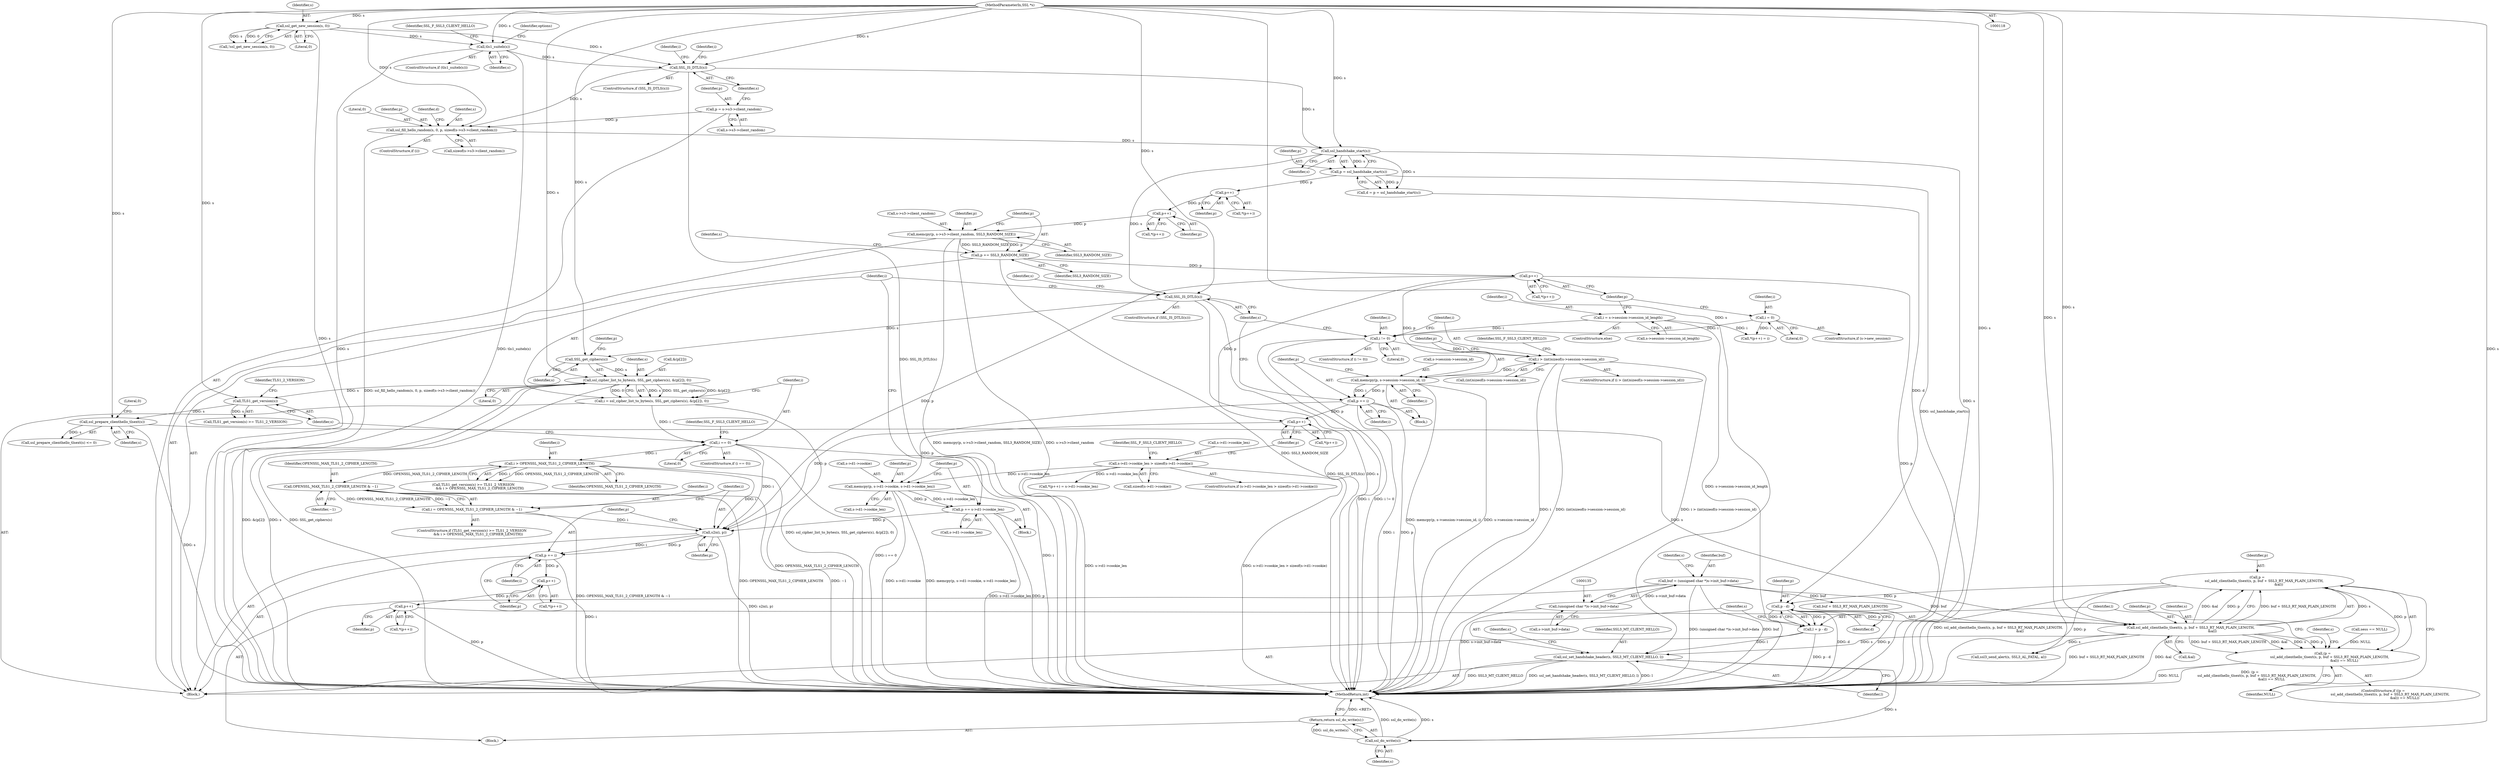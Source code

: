 digraph "1_openssl_e1b568dd2462f7cacf98f3d117936c34e2849a6b@integer" {
"1000506" [label="(Call,p =\n             ssl_add_clienthello_tlsext(s, p, buf + SSL3_RT_MAX_PLAIN_LENGTH,\n                                        &al))"];
"1000508" [label="(Call,ssl_add_clienthello_tlsext(s, p, buf + SSL3_RT_MAX_PLAIN_LENGTH,\n                                        &al))"];
"1000496" [label="(Call,ssl_prepare_clienthello_tlsext(s))"];
"1000467" [label="(Call,TLS1_get_version(s))"];
"1000446" [label="(Call,ssl_cipher_list_to_bytes(s, SSL_get_ciphers(s), &(p[2]), 0))"];
"1000448" [label="(Call,SSL_get_ciphers(s))"];
"1000395" [label="(Call,SSL_IS_DTLS(s))"];
"1000311" [label="(Call,ssl_handshake_start(s))"];
"1000297" [label="(Call,ssl_fill_hello_random(s, 0, p, sizeof(s->s3->client_random)))"];
"1000260" [label="(Call,SSL_IS_DTLS(s))"];
"1000178" [label="(Call,ssl_get_new_session(s, 0))"];
"1000119" [label="(MethodParameterIn,SSL *s)"];
"1000203" [label="(Call,tls1_suiteb(s))"];
"1000252" [label="(Call,p = s->s3->client_random)"];
"1000491" [label="(Call,p++)"];
"1000486" [label="(Call,p++)"];
"1000481" [label="(Call,p += i)"];
"1000478" [label="(Call,s2n(i, p))"];
"1000456" [label="(Call,i == 0)"];
"1000444" [label="(Call,i = ssl_cipher_list_to_bytes(s, SSL_get_ciphers(s), &(p[2]), 0))"];
"1000473" [label="(Call,i = OPENSSL_MAX_TLS1_2_CIPHER_LENGTH & ~1)"];
"1000475" [label="(Call,OPENSSL_MAX_TLS1_2_CIPHER_LENGTH & ~1)"];
"1000470" [label="(Call,i > OPENSSL_MAX_TLS1_2_CIPHER_LENGTH)"];
"1000391" [label="(Call,p += i)"];
"1000383" [label="(Call,memcpy(p, s->session->session_id, i))"];
"1000359" [label="(Call,p++)"];
"1000339" [label="(Call,p += SSL3_RANDOM_SIZE)"];
"1000331" [label="(Call,memcpy(p, s->s3->client_random, SSL3_RANDOM_SIZE))"];
"1000324" [label="(Call,p++)"];
"1000315" [label="(Call,p++)"];
"1000309" [label="(Call,p = ssl_handshake_start(s))"];
"1000368" [label="(Call,i > (int)sizeof(s->session->session_id))"];
"1000363" [label="(Call,i != 0)"];
"1000350" [label="(Call,i = s->session->session_id_length)"];
"1000346" [label="(Call,i = 0)"];
"1000437" [label="(Call,p += s->d1->cookie_len)"];
"1000425" [label="(Call,memcpy(p, s->d1->cookie, s->d1->cookie_len))"];
"1000418" [label="(Call,p++)"];
"1000399" [label="(Call,s->d1->cookie_len > sizeof(s->d1->cookie))"];
"1000132" [label="(Call,buf = (unsigned char *)s->init_buf->data)"];
"1000134" [label="(Call,(unsigned char *)s->init_buf->data)"];
"1000505" [label="(Call,(p =\n             ssl_add_clienthello_tlsext(s, p, buf + SSL3_RT_MAX_PLAIN_LENGTH,\n                                        &al)) == NULL)"];
"1000528" [label="(Call,p - d)"];
"1000526" [label="(Call,l = p - d)"];
"1000531" [label="(Call,ssl_set_handshake_header(s, SSL3_MT_CLIENT_HELLO, l))"];
"1000541" [label="(Call,ssl_do_write(s))"];
"1000540" [label="(Return,return ssl_do_write(s);)"];
"1000530" [label="(Identifier,d)"];
"1000457" [label="(Identifier,i)"];
"1000253" [label="(Identifier,p)"];
"1000487" [label="(Identifier,p)"];
"1000481" [label="(Call,p += i)"];
"1000119" [label="(MethodParameterIn,SSL *s)"];
"1000454" [label="(Literal,0)"];
"1000293" [label="(Identifier,i)"];
"1000202" [label="(ControlStructure,if (tls1_suiteb(s)))"];
"1000339" [label="(Call,p += SSL3_RANDOM_SIZE)"];
"1000466" [label="(Call,TLS1_get_version(s) >= TLS1_2_VERSION)"];
"1000325" [label="(Identifier,p)"];
"1000298" [label="(Identifier,s)"];
"1000392" [label="(Identifier,p)"];
"1000418" [label="(Call,p++)"];
"1000132" [label="(Call,buf = (unsigned char *)s->init_buf->data)"];
"1000402" [label="(Identifier,s)"];
"1000358" [label="(Call,*(p++))"];
"1000333" [label="(Call,s->s3->client_random)"];
"1000527" [label="(Identifier,l)"];
"1000533" [label="(Identifier,SSL3_MT_CLIENT_HELLO)"];
"1000324" [label="(Call,p++)"];
"1000427" [label="(Call,s->d1->cookie)"];
"1000514" [label="(Call,&al)"];
"1000134" [label="(Call,(unsigned char *)s->init_buf->data)"];
"1000448" [label="(Call,SSL_get_ciphers(s))"];
"1000390" [label="(Identifier,i)"];
"1000346" [label="(Call,i = 0)"];
"1000469" [label="(Identifier,TLS1_2_VERSION)"];
"1000315" [label="(Call,p++)"];
"1000497" [label="(Identifier,s)"];
"1000485" [label="(Call,*(p++))"];
"1000458" [label="(Literal,0)"];
"1000332" [label="(Identifier,p)"];
"1000444" [label="(Call,i = ssl_cipher_list_to_bytes(s, SSL_get_ciphers(s), &(p[2]), 0))"];
"1000177" [label="(Call,!ssl_get_new_session(s, 0))"];
"1000483" [label="(Identifier,i)"];
"1000331" [label="(Call,memcpy(p, s->s3->client_random, SSL3_RANDOM_SIZE))"];
"1000342" [label="(ControlStructure,if (s->new_session))"];
"1000397" [label="(Block,)"];
"1000338" [label="(Identifier,SSL3_RANDOM_SIZE)"];
"1000179" [label="(Identifier,s)"];
"1000357" [label="(Call,*(p++) = i)"];
"1000491" [label="(Call,p++)"];
"1000529" [label="(Identifier,p)"];
"1000369" [label="(Identifier,i)"];
"1000297" [label="(Call,ssl_fill_hello_random(s, 0, p, sizeof(s->s3->client_random)))"];
"1000534" [label="(Identifier,l)"];
"1000311" [label="(Call,ssl_handshake_start(s))"];
"1000432" [label="(Call,s->d1->cookie_len)"];
"1000477" [label="(Identifier,~1)"];
"1000368" [label="(Call,i > (int)sizeof(s->session->session_id))"];
"1000212" [label="(Identifier,options)"];
"1000518" [label="(Call,ssl3_send_alert(s, SSL3_AL_FATAL, al))"];
"1000467" [label="(Call,TLS1_get_version(s))"];
"1000120" [label="(Block,)"];
"1000394" [label="(ControlStructure,if (SSL_IS_DTLS(s)))"];
"1000366" [label="(Block,)"];
"1000398" [label="(ControlStructure,if (s->d1->cookie_len > sizeof(s->d1->cookie)))"];
"1000312" [label="(Identifier,s)"];
"1000480" [label="(Identifier,p)"];
"1000450" [label="(Call,&(p[2]))"];
"1000352" [label="(Call,s->session->session_id_length)"];
"1000301" [label="(Call,sizeof(s->s3->client_random))"];
"1000471" [label="(Identifier,i)"];
"1000528" [label="(Call,p - d)"];
"1000486" [label="(Call,p++)"];
"1000370" [label="(Call,(int)sizeof(s->session->session_id))"];
"1000136" [label="(Call,s->init_buf->data)"];
"1000299" [label="(Literal,0)"];
"1000133" [label="(Identifier,buf)"];
"1000507" [label="(Identifier,p)"];
"1000547" [label="(MethodReturn,int)"];
"1000472" [label="(Identifier,OPENSSL_MAX_TLS1_2_CIPHER_LENGTH)"];
"1000416" [label="(Call,*(p++) = s->d1->cookie_len)"];
"1000259" [label="(ControlStructure,if (SSL_IS_DTLS(s)))"];
"1000351" [label="(Identifier,i)"];
"1000465" [label="(Call,TLS1_get_version(s) >= TLS1_2_VERSION\n            && i > OPENSSL_MAX_TLS1_2_CIPHER_LENGTH)"];
"1000476" [label="(Identifier,OPENSSL_MAX_TLS1_2_CIPHER_LENGTH)"];
"1000445" [label="(Identifier,i)"];
"1000439" [label="(Call,s->d1->cookie_len)"];
"1000367" [label="(ControlStructure,if (i > (int)sizeof(s->session->session_id)))"];
"1000464" [label="(ControlStructure,if (TLS1_get_version(s) >= TLS1_2_VERSION\n            && i > OPENSSL_MAX_TLS1_2_CIPHER_LENGTH))"];
"1000385" [label="(Call,s->session->session_id)"];
"1000314" [label="(Call,*(p++))"];
"1000350" [label="(Call,i = s->session->session_id_length)"];
"1000426" [label="(Identifier,p)"];
"1000473" [label="(Call,i = OPENSSL_MAX_TLS1_2_CIPHER_LENGTH & ~1)"];
"1000310" [label="(Identifier,p)"];
"1000254" [label="(Call,s->s3->client_random)"];
"1000526" [label="(Call,l = p - d)"];
"1000468" [label="(Identifier,s)"];
"1000323" [label="(Call,*(p++))"];
"1000519" [label="(Identifier,s)"];
"1000295" [label="(ControlStructure,if (i))"];
"1000300" [label="(Identifier,p)"];
"1000307" [label="(Call,d = p = ssl_handshake_start(s))"];
"1000537" [label="(Identifier,s)"];
"1000419" [label="(Identifier,p)"];
"1000156" [label="(Call,sess == NULL)"];
"1000363" [label="(Call,i != 0)"];
"1000504" [label="(ControlStructure,if ((p =\n             ssl_add_clienthello_tlsext(s, p, buf + SSL3_RT_MAX_PLAIN_LENGTH,\n                                        &al)) == NULL))"];
"1000540" [label="(Return,return ssl_do_write(s);)"];
"1000144" [label="(Identifier,s)"];
"1000380" [label="(Identifier,SSL_F_SSL3_CLIENT_HELLO)"];
"1000446" [label="(Call,ssl_cipher_list_to_bytes(s, SSL_get_ciphers(s), &(p[2]), 0))"];
"1000260" [label="(Call,SSL_IS_DTLS(s))"];
"1000147" [label="(Block,)"];
"1000252" [label="(Call,p = s->s3->client_random)"];
"1000470" [label="(Call,i > OPENSSL_MAX_TLS1_2_CIPHER_LENGTH)"];
"1000308" [label="(Identifier,d)"];
"1000456" [label="(Call,i == 0)"];
"1000384" [label="(Identifier,p)"];
"1000475" [label="(Call,OPENSSL_MAX_TLS1_2_CIPHER_LENGTH & ~1)"];
"1000340" [label="(Identifier,p)"];
"1000474" [label="(Identifier,i)"];
"1000417" [label="(Call,*(p++))"];
"1000506" [label="(Call,p =\n             ssl_add_clienthello_tlsext(s, p, buf + SSL3_RT_MAX_PLAIN_LENGTH,\n                                        &al))"];
"1000344" [label="(Identifier,s)"];
"1000425" [label="(Call,memcpy(p, s->d1->cookie, s->d1->cookie_len))"];
"1000393" [label="(Identifier,i)"];
"1000492" [label="(Identifier,p)"];
"1000204" [label="(Identifier,s)"];
"1000348" [label="(Literal,0)"];
"1000396" [label="(Identifier,s)"];
"1000452" [label="(Identifier,p)"];
"1000360" [label="(Identifier,p)"];
"1000316" [label="(Identifier,p)"];
"1000347" [label="(Identifier,i)"];
"1000505" [label="(Call,(p =\n             ssl_add_clienthello_tlsext(s, p, buf + SSL3_RT_MAX_PLAIN_LENGTH,\n                                        &al)) == NULL)"];
"1000362" [label="(ControlStructure,if (i != 0))"];
"1000341" [label="(Identifier,SSL3_RANDOM_SIZE)"];
"1000498" [label="(Literal,0)"];
"1000359" [label="(Call,p++)"];
"1000478" [label="(Call,s2n(i, p))"];
"1000438" [label="(Identifier,p)"];
"1000482" [label="(Identifier,p)"];
"1000510" [label="(Identifier,p)"];
"1000207" [label="(Identifier,SSL_F_SSL3_CLIENT_HELLO)"];
"1000495" [label="(Call,ssl_prepare_clienthello_tlsext(s) <= 0)"];
"1000516" [label="(Identifier,NULL)"];
"1000265" [label="(Identifier,i)"];
"1000447" [label="(Identifier,s)"];
"1000455" [label="(ControlStructure,if (i == 0))"];
"1000509" [label="(Identifier,s)"];
"1000531" [label="(Call,ssl_set_handshake_header(s, SSL3_MT_CLIENT_HELLO, l))"];
"1000349" [label="(ControlStructure,else)"];
"1000532" [label="(Identifier,s)"];
"1000479" [label="(Identifier,i)"];
"1000400" [label="(Call,s->d1->cookie_len)"];
"1000203" [label="(Call,tls1_suiteb(s))"];
"1000437" [label="(Call,p += s->d1->cookie_len)"];
"1000511" [label="(Call,buf + SSL3_RT_MAX_PLAIN_LENGTH)"];
"1000395" [label="(Call,SSL_IS_DTLS(s))"];
"1000364" [label="(Identifier,i)"];
"1000180" [label="(Literal,0)"];
"1000461" [label="(Identifier,SSL_F_SSL3_CLIENT_HELLO)"];
"1000399" [label="(Call,s->d1->cookie_len > sizeof(s->d1->cookie))"];
"1000541" [label="(Call,ssl_do_write(s))"];
"1000413" [label="(Identifier,SSL_F_SSL3_CLIENT_HELLO)"];
"1000496" [label="(Call,ssl_prepare_clienthello_tlsext(s))"];
"1000542" [label="(Identifier,s)"];
"1000391" [label="(Call,p += i)"];
"1000383" [label="(Call,memcpy(p, s->session->session_id, i))"];
"1000490" [label="(Call,*(p++))"];
"1000365" [label="(Literal,0)"];
"1000178" [label="(Call,ssl_get_new_session(s, 0))"];
"1000405" [label="(Call,sizeof(s->d1->cookie))"];
"1000449" [label="(Identifier,s)"];
"1000261" [label="(Identifier,s)"];
"1000508" [label="(Call,ssl_add_clienthello_tlsext(s, p, buf + SSL3_RT_MAX_PLAIN_LENGTH,\n                                        &al))"];
"1000309" [label="(Call,p = ssl_handshake_start(s))"];
"1000506" -> "1000505"  [label="AST: "];
"1000506" -> "1000508"  [label="CFG: "];
"1000507" -> "1000506"  [label="AST: "];
"1000508" -> "1000506"  [label="AST: "];
"1000516" -> "1000506"  [label="CFG: "];
"1000506" -> "1000547"  [label="DDG: p"];
"1000506" -> "1000547"  [label="DDG: ssl_add_clienthello_tlsext(s, p, buf + SSL3_RT_MAX_PLAIN_LENGTH,\n                                        &al)"];
"1000506" -> "1000505"  [label="DDG: p"];
"1000508" -> "1000506"  [label="DDG: s"];
"1000508" -> "1000506"  [label="DDG: p"];
"1000508" -> "1000506"  [label="DDG: buf + SSL3_RT_MAX_PLAIN_LENGTH"];
"1000508" -> "1000506"  [label="DDG: &al"];
"1000506" -> "1000528"  [label="DDG: p"];
"1000508" -> "1000514"  [label="CFG: "];
"1000509" -> "1000508"  [label="AST: "];
"1000510" -> "1000508"  [label="AST: "];
"1000511" -> "1000508"  [label="AST: "];
"1000514" -> "1000508"  [label="AST: "];
"1000508" -> "1000547"  [label="DDG: &al"];
"1000508" -> "1000547"  [label="DDG: buf + SSL3_RT_MAX_PLAIN_LENGTH"];
"1000508" -> "1000505"  [label="DDG: s"];
"1000508" -> "1000505"  [label="DDG: p"];
"1000508" -> "1000505"  [label="DDG: buf + SSL3_RT_MAX_PLAIN_LENGTH"];
"1000508" -> "1000505"  [label="DDG: &al"];
"1000496" -> "1000508"  [label="DDG: s"];
"1000119" -> "1000508"  [label="DDG: s"];
"1000491" -> "1000508"  [label="DDG: p"];
"1000132" -> "1000508"  [label="DDG: buf"];
"1000508" -> "1000518"  [label="DDG: s"];
"1000508" -> "1000531"  [label="DDG: s"];
"1000496" -> "1000495"  [label="AST: "];
"1000496" -> "1000497"  [label="CFG: "];
"1000497" -> "1000496"  [label="AST: "];
"1000498" -> "1000496"  [label="CFG: "];
"1000496" -> "1000547"  [label="DDG: s"];
"1000496" -> "1000495"  [label="DDG: s"];
"1000467" -> "1000496"  [label="DDG: s"];
"1000119" -> "1000496"  [label="DDG: s"];
"1000467" -> "1000466"  [label="AST: "];
"1000467" -> "1000468"  [label="CFG: "];
"1000468" -> "1000467"  [label="AST: "];
"1000469" -> "1000467"  [label="CFG: "];
"1000467" -> "1000466"  [label="DDG: s"];
"1000446" -> "1000467"  [label="DDG: s"];
"1000119" -> "1000467"  [label="DDG: s"];
"1000446" -> "1000444"  [label="AST: "];
"1000446" -> "1000454"  [label="CFG: "];
"1000447" -> "1000446"  [label="AST: "];
"1000448" -> "1000446"  [label="AST: "];
"1000450" -> "1000446"  [label="AST: "];
"1000454" -> "1000446"  [label="AST: "];
"1000444" -> "1000446"  [label="CFG: "];
"1000446" -> "1000547"  [label="DDG: &(p[2])"];
"1000446" -> "1000547"  [label="DDG: s"];
"1000446" -> "1000547"  [label="DDG: SSL_get_ciphers(s)"];
"1000446" -> "1000444"  [label="DDG: s"];
"1000446" -> "1000444"  [label="DDG: SSL_get_ciphers(s)"];
"1000446" -> "1000444"  [label="DDG: &(p[2])"];
"1000446" -> "1000444"  [label="DDG: 0"];
"1000448" -> "1000446"  [label="DDG: s"];
"1000119" -> "1000446"  [label="DDG: s"];
"1000448" -> "1000449"  [label="CFG: "];
"1000449" -> "1000448"  [label="AST: "];
"1000452" -> "1000448"  [label="CFG: "];
"1000395" -> "1000448"  [label="DDG: s"];
"1000119" -> "1000448"  [label="DDG: s"];
"1000395" -> "1000394"  [label="AST: "];
"1000395" -> "1000396"  [label="CFG: "];
"1000396" -> "1000395"  [label="AST: "];
"1000402" -> "1000395"  [label="CFG: "];
"1000445" -> "1000395"  [label="CFG: "];
"1000395" -> "1000547"  [label="DDG: s"];
"1000395" -> "1000547"  [label="DDG: SSL_IS_DTLS(s)"];
"1000311" -> "1000395"  [label="DDG: s"];
"1000119" -> "1000395"  [label="DDG: s"];
"1000311" -> "1000309"  [label="AST: "];
"1000311" -> "1000312"  [label="CFG: "];
"1000312" -> "1000311"  [label="AST: "];
"1000309" -> "1000311"  [label="CFG: "];
"1000311" -> "1000547"  [label="DDG: s"];
"1000311" -> "1000307"  [label="DDG: s"];
"1000311" -> "1000309"  [label="DDG: s"];
"1000297" -> "1000311"  [label="DDG: s"];
"1000260" -> "1000311"  [label="DDG: s"];
"1000119" -> "1000311"  [label="DDG: s"];
"1000297" -> "1000295"  [label="AST: "];
"1000297" -> "1000301"  [label="CFG: "];
"1000298" -> "1000297"  [label="AST: "];
"1000299" -> "1000297"  [label="AST: "];
"1000300" -> "1000297"  [label="AST: "];
"1000301" -> "1000297"  [label="AST: "];
"1000308" -> "1000297"  [label="CFG: "];
"1000297" -> "1000547"  [label="DDG: ssl_fill_hello_random(s, 0, p, sizeof(s->s3->client_random))"];
"1000260" -> "1000297"  [label="DDG: s"];
"1000119" -> "1000297"  [label="DDG: s"];
"1000252" -> "1000297"  [label="DDG: p"];
"1000260" -> "1000259"  [label="AST: "];
"1000260" -> "1000261"  [label="CFG: "];
"1000261" -> "1000260"  [label="AST: "];
"1000265" -> "1000260"  [label="CFG: "];
"1000293" -> "1000260"  [label="CFG: "];
"1000260" -> "1000547"  [label="DDG: SSL_IS_DTLS(s)"];
"1000178" -> "1000260"  [label="DDG: s"];
"1000203" -> "1000260"  [label="DDG: s"];
"1000119" -> "1000260"  [label="DDG: s"];
"1000178" -> "1000177"  [label="AST: "];
"1000178" -> "1000180"  [label="CFG: "];
"1000179" -> "1000178"  [label="AST: "];
"1000180" -> "1000178"  [label="AST: "];
"1000177" -> "1000178"  [label="CFG: "];
"1000178" -> "1000547"  [label="DDG: s"];
"1000178" -> "1000177"  [label="DDG: s"];
"1000178" -> "1000177"  [label="DDG: 0"];
"1000119" -> "1000178"  [label="DDG: s"];
"1000178" -> "1000203"  [label="DDG: s"];
"1000119" -> "1000118"  [label="AST: "];
"1000119" -> "1000547"  [label="DDG: s"];
"1000119" -> "1000203"  [label="DDG: s"];
"1000119" -> "1000518"  [label="DDG: s"];
"1000119" -> "1000531"  [label="DDG: s"];
"1000119" -> "1000541"  [label="DDG: s"];
"1000203" -> "1000202"  [label="AST: "];
"1000203" -> "1000204"  [label="CFG: "];
"1000204" -> "1000203"  [label="AST: "];
"1000207" -> "1000203"  [label="CFG: "];
"1000212" -> "1000203"  [label="CFG: "];
"1000203" -> "1000547"  [label="DDG: tls1_suiteb(s)"];
"1000203" -> "1000547"  [label="DDG: s"];
"1000252" -> "1000147"  [label="AST: "];
"1000252" -> "1000254"  [label="CFG: "];
"1000253" -> "1000252"  [label="AST: "];
"1000254" -> "1000252"  [label="AST: "];
"1000261" -> "1000252"  [label="CFG: "];
"1000491" -> "1000490"  [label="AST: "];
"1000491" -> "1000492"  [label="CFG: "];
"1000492" -> "1000491"  [label="AST: "];
"1000490" -> "1000491"  [label="CFG: "];
"1000491" -> "1000547"  [label="DDG: p"];
"1000486" -> "1000491"  [label="DDG: p"];
"1000486" -> "1000485"  [label="AST: "];
"1000486" -> "1000487"  [label="CFG: "];
"1000487" -> "1000486"  [label="AST: "];
"1000485" -> "1000486"  [label="CFG: "];
"1000481" -> "1000486"  [label="DDG: p"];
"1000481" -> "1000147"  [label="AST: "];
"1000481" -> "1000483"  [label="CFG: "];
"1000482" -> "1000481"  [label="AST: "];
"1000483" -> "1000481"  [label="AST: "];
"1000487" -> "1000481"  [label="CFG: "];
"1000481" -> "1000547"  [label="DDG: i"];
"1000478" -> "1000481"  [label="DDG: i"];
"1000478" -> "1000481"  [label="DDG: p"];
"1000478" -> "1000147"  [label="AST: "];
"1000478" -> "1000480"  [label="CFG: "];
"1000479" -> "1000478"  [label="AST: "];
"1000480" -> "1000478"  [label="AST: "];
"1000482" -> "1000478"  [label="CFG: "];
"1000478" -> "1000547"  [label="DDG: s2n(i, p)"];
"1000456" -> "1000478"  [label="DDG: i"];
"1000473" -> "1000478"  [label="DDG: i"];
"1000470" -> "1000478"  [label="DDG: i"];
"1000391" -> "1000478"  [label="DDG: p"];
"1000437" -> "1000478"  [label="DDG: p"];
"1000359" -> "1000478"  [label="DDG: p"];
"1000456" -> "1000455"  [label="AST: "];
"1000456" -> "1000458"  [label="CFG: "];
"1000457" -> "1000456"  [label="AST: "];
"1000458" -> "1000456"  [label="AST: "];
"1000461" -> "1000456"  [label="CFG: "];
"1000468" -> "1000456"  [label="CFG: "];
"1000456" -> "1000547"  [label="DDG: i"];
"1000456" -> "1000547"  [label="DDG: i == 0"];
"1000444" -> "1000456"  [label="DDG: i"];
"1000456" -> "1000470"  [label="DDG: i"];
"1000444" -> "1000147"  [label="AST: "];
"1000445" -> "1000444"  [label="AST: "];
"1000457" -> "1000444"  [label="CFG: "];
"1000444" -> "1000547"  [label="DDG: ssl_cipher_list_to_bytes(s, SSL_get_ciphers(s), &(p[2]), 0)"];
"1000473" -> "1000464"  [label="AST: "];
"1000473" -> "1000475"  [label="CFG: "];
"1000474" -> "1000473"  [label="AST: "];
"1000475" -> "1000473"  [label="AST: "];
"1000479" -> "1000473"  [label="CFG: "];
"1000473" -> "1000547"  [label="DDG: OPENSSL_MAX_TLS1_2_CIPHER_LENGTH & ~1"];
"1000475" -> "1000473"  [label="DDG: OPENSSL_MAX_TLS1_2_CIPHER_LENGTH"];
"1000475" -> "1000473"  [label="DDG: ~1"];
"1000475" -> "1000477"  [label="CFG: "];
"1000476" -> "1000475"  [label="AST: "];
"1000477" -> "1000475"  [label="AST: "];
"1000475" -> "1000547"  [label="DDG: OPENSSL_MAX_TLS1_2_CIPHER_LENGTH"];
"1000475" -> "1000547"  [label="DDG: ~1"];
"1000470" -> "1000475"  [label="DDG: OPENSSL_MAX_TLS1_2_CIPHER_LENGTH"];
"1000470" -> "1000465"  [label="AST: "];
"1000470" -> "1000472"  [label="CFG: "];
"1000471" -> "1000470"  [label="AST: "];
"1000472" -> "1000470"  [label="AST: "];
"1000465" -> "1000470"  [label="CFG: "];
"1000470" -> "1000547"  [label="DDG: OPENSSL_MAX_TLS1_2_CIPHER_LENGTH"];
"1000470" -> "1000465"  [label="DDG: i"];
"1000470" -> "1000465"  [label="DDG: OPENSSL_MAX_TLS1_2_CIPHER_LENGTH"];
"1000391" -> "1000366"  [label="AST: "];
"1000391" -> "1000393"  [label="CFG: "];
"1000392" -> "1000391"  [label="AST: "];
"1000393" -> "1000391"  [label="AST: "];
"1000396" -> "1000391"  [label="CFG: "];
"1000391" -> "1000547"  [label="DDG: p"];
"1000391" -> "1000547"  [label="DDG: i"];
"1000383" -> "1000391"  [label="DDG: i"];
"1000383" -> "1000391"  [label="DDG: p"];
"1000391" -> "1000418"  [label="DDG: p"];
"1000383" -> "1000366"  [label="AST: "];
"1000383" -> "1000390"  [label="CFG: "];
"1000384" -> "1000383"  [label="AST: "];
"1000385" -> "1000383"  [label="AST: "];
"1000390" -> "1000383"  [label="AST: "];
"1000392" -> "1000383"  [label="CFG: "];
"1000383" -> "1000547"  [label="DDG: memcpy(p, s->session->session_id, i)"];
"1000383" -> "1000547"  [label="DDG: s->session->session_id"];
"1000359" -> "1000383"  [label="DDG: p"];
"1000368" -> "1000383"  [label="DDG: i"];
"1000359" -> "1000358"  [label="AST: "];
"1000359" -> "1000360"  [label="CFG: "];
"1000360" -> "1000359"  [label="AST: "];
"1000358" -> "1000359"  [label="CFG: "];
"1000359" -> "1000547"  [label="DDG: p"];
"1000339" -> "1000359"  [label="DDG: p"];
"1000359" -> "1000418"  [label="DDG: p"];
"1000339" -> "1000147"  [label="AST: "];
"1000339" -> "1000341"  [label="CFG: "];
"1000340" -> "1000339"  [label="AST: "];
"1000341" -> "1000339"  [label="AST: "];
"1000344" -> "1000339"  [label="CFG: "];
"1000339" -> "1000547"  [label="DDG: SSL3_RANDOM_SIZE"];
"1000331" -> "1000339"  [label="DDG: SSL3_RANDOM_SIZE"];
"1000331" -> "1000339"  [label="DDG: p"];
"1000331" -> "1000147"  [label="AST: "];
"1000331" -> "1000338"  [label="CFG: "];
"1000332" -> "1000331"  [label="AST: "];
"1000333" -> "1000331"  [label="AST: "];
"1000338" -> "1000331"  [label="AST: "];
"1000340" -> "1000331"  [label="CFG: "];
"1000331" -> "1000547"  [label="DDG: memcpy(p, s->s3->client_random, SSL3_RANDOM_SIZE)"];
"1000331" -> "1000547"  [label="DDG: s->s3->client_random"];
"1000324" -> "1000331"  [label="DDG: p"];
"1000324" -> "1000323"  [label="AST: "];
"1000324" -> "1000325"  [label="CFG: "];
"1000325" -> "1000324"  [label="AST: "];
"1000323" -> "1000324"  [label="CFG: "];
"1000315" -> "1000324"  [label="DDG: p"];
"1000315" -> "1000314"  [label="AST: "];
"1000315" -> "1000316"  [label="CFG: "];
"1000316" -> "1000315"  [label="AST: "];
"1000314" -> "1000315"  [label="CFG: "];
"1000309" -> "1000315"  [label="DDG: p"];
"1000309" -> "1000307"  [label="AST: "];
"1000310" -> "1000309"  [label="AST: "];
"1000307" -> "1000309"  [label="CFG: "];
"1000309" -> "1000547"  [label="DDG: ssl_handshake_start(s)"];
"1000309" -> "1000307"  [label="DDG: p"];
"1000368" -> "1000367"  [label="AST: "];
"1000368" -> "1000370"  [label="CFG: "];
"1000369" -> "1000368"  [label="AST: "];
"1000370" -> "1000368"  [label="AST: "];
"1000380" -> "1000368"  [label="CFG: "];
"1000384" -> "1000368"  [label="CFG: "];
"1000368" -> "1000547"  [label="DDG: i"];
"1000368" -> "1000547"  [label="DDG: (int)sizeof(s->session->session_id)"];
"1000368" -> "1000547"  [label="DDG: i > (int)sizeof(s->session->session_id)"];
"1000363" -> "1000368"  [label="DDG: i"];
"1000363" -> "1000362"  [label="AST: "];
"1000363" -> "1000365"  [label="CFG: "];
"1000364" -> "1000363"  [label="AST: "];
"1000365" -> "1000363"  [label="AST: "];
"1000369" -> "1000363"  [label="CFG: "];
"1000396" -> "1000363"  [label="CFG: "];
"1000363" -> "1000547"  [label="DDG: i"];
"1000363" -> "1000547"  [label="DDG: i != 0"];
"1000350" -> "1000363"  [label="DDG: i"];
"1000346" -> "1000363"  [label="DDG: i"];
"1000350" -> "1000349"  [label="AST: "];
"1000350" -> "1000352"  [label="CFG: "];
"1000351" -> "1000350"  [label="AST: "];
"1000352" -> "1000350"  [label="AST: "];
"1000360" -> "1000350"  [label="CFG: "];
"1000350" -> "1000547"  [label="DDG: s->session->session_id_length"];
"1000350" -> "1000357"  [label="DDG: i"];
"1000346" -> "1000342"  [label="AST: "];
"1000346" -> "1000348"  [label="CFG: "];
"1000347" -> "1000346"  [label="AST: "];
"1000348" -> "1000346"  [label="AST: "];
"1000360" -> "1000346"  [label="CFG: "];
"1000346" -> "1000357"  [label="DDG: i"];
"1000437" -> "1000397"  [label="AST: "];
"1000437" -> "1000439"  [label="CFG: "];
"1000438" -> "1000437"  [label="AST: "];
"1000439" -> "1000437"  [label="AST: "];
"1000445" -> "1000437"  [label="CFG: "];
"1000437" -> "1000547"  [label="DDG: p"];
"1000437" -> "1000547"  [label="DDG: s->d1->cookie_len"];
"1000425" -> "1000437"  [label="DDG: s->d1->cookie_len"];
"1000425" -> "1000437"  [label="DDG: p"];
"1000425" -> "1000397"  [label="AST: "];
"1000425" -> "1000432"  [label="CFG: "];
"1000426" -> "1000425"  [label="AST: "];
"1000427" -> "1000425"  [label="AST: "];
"1000432" -> "1000425"  [label="AST: "];
"1000438" -> "1000425"  [label="CFG: "];
"1000425" -> "1000547"  [label="DDG: s->d1->cookie"];
"1000425" -> "1000547"  [label="DDG: memcpy(p, s->d1->cookie, s->d1->cookie_len)"];
"1000418" -> "1000425"  [label="DDG: p"];
"1000399" -> "1000425"  [label="DDG: s->d1->cookie_len"];
"1000418" -> "1000417"  [label="AST: "];
"1000418" -> "1000419"  [label="CFG: "];
"1000419" -> "1000418"  [label="AST: "];
"1000417" -> "1000418"  [label="CFG: "];
"1000399" -> "1000398"  [label="AST: "];
"1000399" -> "1000405"  [label="CFG: "];
"1000400" -> "1000399"  [label="AST: "];
"1000405" -> "1000399"  [label="AST: "];
"1000413" -> "1000399"  [label="CFG: "];
"1000419" -> "1000399"  [label="CFG: "];
"1000399" -> "1000547"  [label="DDG: s->d1->cookie_len"];
"1000399" -> "1000547"  [label="DDG: s->d1->cookie_len > sizeof(s->d1->cookie)"];
"1000399" -> "1000416"  [label="DDG: s->d1->cookie_len"];
"1000132" -> "1000120"  [label="AST: "];
"1000132" -> "1000134"  [label="CFG: "];
"1000133" -> "1000132"  [label="AST: "];
"1000134" -> "1000132"  [label="AST: "];
"1000144" -> "1000132"  [label="CFG: "];
"1000132" -> "1000547"  [label="DDG: (unsigned char *)s->init_buf->data"];
"1000132" -> "1000547"  [label="DDG: buf"];
"1000134" -> "1000132"  [label="DDG: s->init_buf->data"];
"1000132" -> "1000511"  [label="DDG: buf"];
"1000134" -> "1000136"  [label="CFG: "];
"1000135" -> "1000134"  [label="AST: "];
"1000136" -> "1000134"  [label="AST: "];
"1000134" -> "1000547"  [label="DDG: s->init_buf->data"];
"1000505" -> "1000504"  [label="AST: "];
"1000505" -> "1000516"  [label="CFG: "];
"1000516" -> "1000505"  [label="AST: "];
"1000519" -> "1000505"  [label="CFG: "];
"1000527" -> "1000505"  [label="CFG: "];
"1000505" -> "1000547"  [label="DDG: NULL"];
"1000505" -> "1000547"  [label="DDG: (p =\n             ssl_add_clienthello_tlsext(s, p, buf + SSL3_RT_MAX_PLAIN_LENGTH,\n                                        &al)) == NULL"];
"1000156" -> "1000505"  [label="DDG: NULL"];
"1000528" -> "1000526"  [label="AST: "];
"1000528" -> "1000530"  [label="CFG: "];
"1000529" -> "1000528"  [label="AST: "];
"1000530" -> "1000528"  [label="AST: "];
"1000526" -> "1000528"  [label="CFG: "];
"1000528" -> "1000547"  [label="DDG: d"];
"1000528" -> "1000547"  [label="DDG: p"];
"1000528" -> "1000526"  [label="DDG: p"];
"1000528" -> "1000526"  [label="DDG: d"];
"1000307" -> "1000528"  [label="DDG: d"];
"1000526" -> "1000147"  [label="AST: "];
"1000527" -> "1000526"  [label="AST: "];
"1000532" -> "1000526"  [label="CFG: "];
"1000526" -> "1000547"  [label="DDG: p - d"];
"1000526" -> "1000531"  [label="DDG: l"];
"1000531" -> "1000147"  [label="AST: "];
"1000531" -> "1000534"  [label="CFG: "];
"1000532" -> "1000531"  [label="AST: "];
"1000533" -> "1000531"  [label="AST: "];
"1000534" -> "1000531"  [label="AST: "];
"1000537" -> "1000531"  [label="CFG: "];
"1000531" -> "1000547"  [label="DDG: SSL3_MT_CLIENT_HELLO"];
"1000531" -> "1000547"  [label="DDG: ssl_set_handshake_header(s, SSL3_MT_CLIENT_HELLO, l)"];
"1000531" -> "1000547"  [label="DDG: l"];
"1000531" -> "1000541"  [label="DDG: s"];
"1000541" -> "1000540"  [label="AST: "];
"1000541" -> "1000542"  [label="CFG: "];
"1000542" -> "1000541"  [label="AST: "];
"1000540" -> "1000541"  [label="CFG: "];
"1000541" -> "1000547"  [label="DDG: s"];
"1000541" -> "1000547"  [label="DDG: ssl_do_write(s)"];
"1000541" -> "1000540"  [label="DDG: ssl_do_write(s)"];
"1000540" -> "1000120"  [label="AST: "];
"1000547" -> "1000540"  [label="CFG: "];
"1000540" -> "1000547"  [label="DDG: <RET>"];
}
